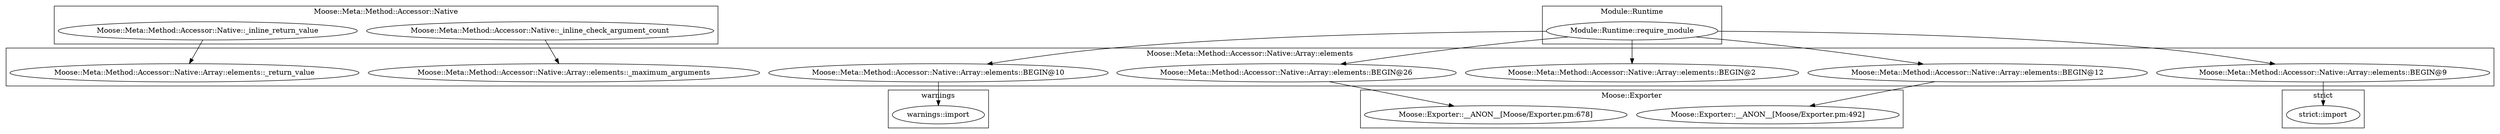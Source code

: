 digraph {
graph [overlap=false]
subgraph cluster_Moose_Meta_Method_Accessor_Native {
	label="Moose::Meta::Method::Accessor::Native";
	"Moose::Meta::Method::Accessor::Native::_inline_check_argument_count";
	"Moose::Meta::Method::Accessor::Native::_inline_return_value";
}
subgraph cluster_Moose_Meta_Method_Accessor_Native_Array_elements {
	label="Moose::Meta::Method::Accessor::Native::Array::elements";
	"Moose::Meta::Method::Accessor::Native::Array::elements::BEGIN@2";
	"Moose::Meta::Method::Accessor::Native::Array::elements::_maximum_arguments";
	"Moose::Meta::Method::Accessor::Native::Array::elements::BEGIN@10";
	"Moose::Meta::Method::Accessor::Native::Array::elements::_return_value";
	"Moose::Meta::Method::Accessor::Native::Array::elements::BEGIN@12";
	"Moose::Meta::Method::Accessor::Native::Array::elements::BEGIN@9";
	"Moose::Meta::Method::Accessor::Native::Array::elements::BEGIN@26";
}
subgraph cluster_warnings {
	label="warnings";
	"warnings::import";
}
subgraph cluster_Module_Runtime {
	label="Module::Runtime";
	"Module::Runtime::require_module";
}
subgraph cluster_Moose_Exporter {
	label="Moose::Exporter";
	"Moose::Exporter::__ANON__[Moose/Exporter.pm:492]";
	"Moose::Exporter::__ANON__[Moose/Exporter.pm:678]";
}
subgraph cluster_strict {
	label="strict";
	"strict::import";
}
"Moose::Meta::Method::Accessor::Native::_inline_return_value" -> "Moose::Meta::Method::Accessor::Native::Array::elements::_return_value";
"Module::Runtime::require_module" -> "Moose::Meta::Method::Accessor::Native::Array::elements::BEGIN@10";
"Module::Runtime::require_module" -> "Moose::Meta::Method::Accessor::Native::Array::elements::BEGIN@26";
"Moose::Meta::Method::Accessor::Native::Array::elements::BEGIN@9" -> "strict::import";
"Moose::Meta::Method::Accessor::Native::Array::elements::BEGIN@26" -> "Moose::Exporter::__ANON__[Moose/Exporter.pm:678]";
"Moose::Meta::Method::Accessor::Native::Array::elements::BEGIN@12" -> "Moose::Exporter::__ANON__[Moose/Exporter.pm:492]";
"Module::Runtime::require_module" -> "Moose::Meta::Method::Accessor::Native::Array::elements::BEGIN@12";
"Moose::Meta::Method::Accessor::Native::_inline_check_argument_count" -> "Moose::Meta::Method::Accessor::Native::Array::elements::_maximum_arguments";
"Module::Runtime::require_module" -> "Moose::Meta::Method::Accessor::Native::Array::elements::BEGIN@9";
"Module::Runtime::require_module" -> "Moose::Meta::Method::Accessor::Native::Array::elements::BEGIN@2";
"Moose::Meta::Method::Accessor::Native::Array::elements::BEGIN@10" -> "warnings::import";
}
